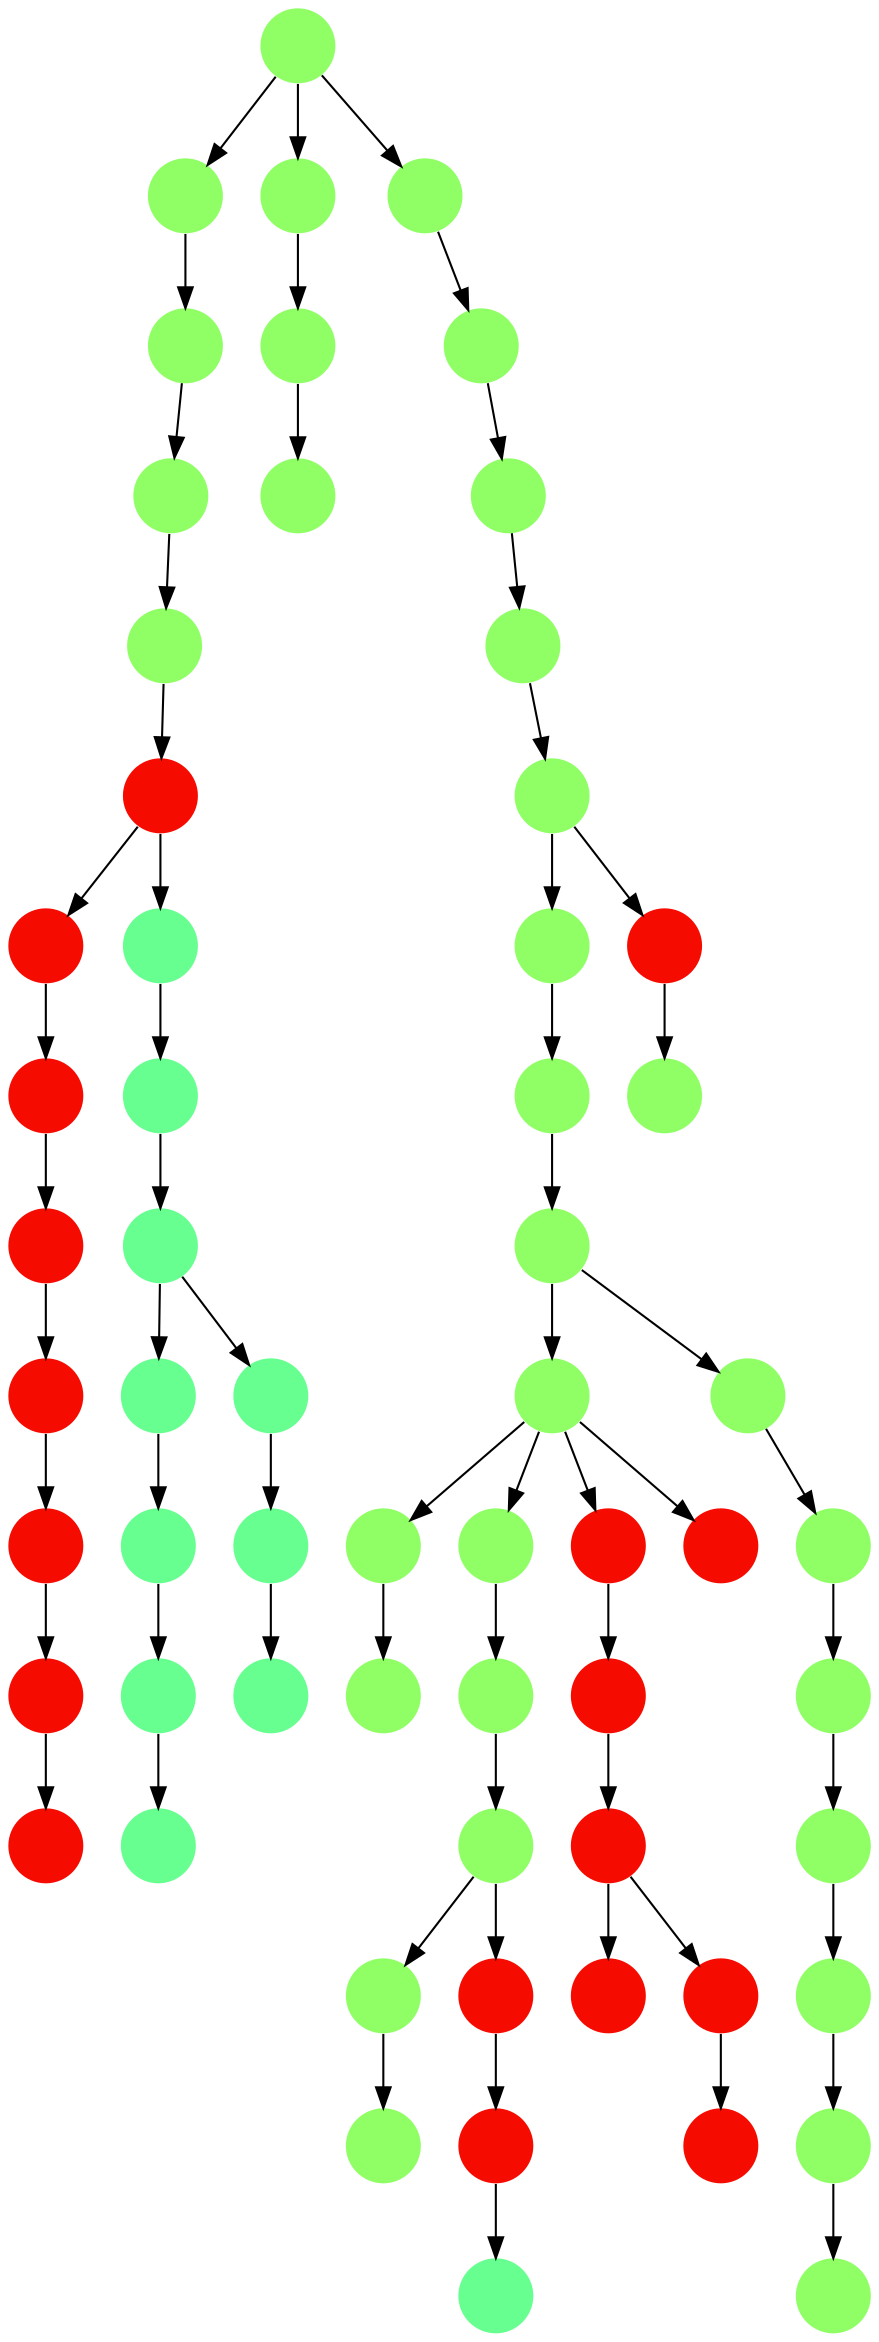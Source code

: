 digraph{
0 [tooltip = "M", penwidth = 0, style = filled, fillcolor = "#90ff66", shape = circle, label = ""]
1 [tooltip = "M", penwidth = 0, style = filled, fillcolor = "#90ff66", shape = circle, label = ""]
2 [tooltip = "M", penwidth = 0, style = filled, fillcolor = "#90ff66", shape = circle, label = ""]
3 [tooltip = "M", penwidth = 0, style = filled, fillcolor = "#90ff66", shape = circle, label = ""]
4 [tooltip = "M", penwidth = 0, style = filled, fillcolor = "#90ff66", shape = circle, label = ""]
5 [tooltip = "M", penwidth = 0, style = filled, fillcolor = "#90ff66", shape = circle, label = ""]
6 [tooltip = "M", penwidth = 0, style = filled, fillcolor = "#90ff66", shape = circle, label = ""]
7 [tooltip = "M", penwidth = 0, style = filled, fillcolor = "#90ff66", shape = circle, label = ""]
8 [tooltip = "M", penwidth = 0, style = filled, fillcolor = "#90ff66", shape = circle, label = ""]
9 [tooltip = "M", penwidth = 0, style = filled, fillcolor = "#90ff66", shape = circle, label = ""]
10 [tooltip = "M", penwidth = 0, style = filled, fillcolor = "#90ff66", shape = circle, label = ""]
11 [tooltip = "M", penwidth = 0, style = filled, fillcolor = "#90ff66", shape = circle, label = ""]
12 [tooltip = "M", penwidth = 0, style = filled, fillcolor = "#90ff66", shape = circle, label = ""]
13 [tooltip = "M", penwidth = 0, style = filled, fillcolor = "#90ff66", shape = circle, label = ""]
14 [tooltip = "M", penwidth = 0, style = filled, fillcolor = "#90ff66", shape = circle, label = ""]
15 [tooltip = "M", penwidth = 0, style = filled, fillcolor = "#90ff66", shape = circle, label = ""]
16 [tooltip = "M", penwidth = 0, style = filled, fillcolor = "#90ff66", shape = circle, label = ""]
17 [tooltip = "M", penwidth = 0, style = filled, fillcolor = "#90ff66", shape = circle, label = ""]
18 [tooltip = "M", penwidth = 0, style = filled, fillcolor = "#90ff66", shape = circle, label = ""]
19 [tooltip = "V", penwidth = 0, style = filled, fillcolor = "#f60b00", shape = circle, label = ""]
20 [tooltip = "V", penwidth = 0, style = filled, fillcolor = "#f60b00", shape = circle, label = ""]
21 [tooltip = "V", penwidth = 0, style = filled, fillcolor = "#f60b00", shape = circle, label = ""]
22 [tooltip = "V", penwidth = 0, style = filled, fillcolor = "#f60b00", shape = circle, label = ""]
23 [tooltip = "V", penwidth = 0, style = filled, fillcolor = "#f60b00", shape = circle, label = ""]
24 [tooltip = "V", penwidth = 0, style = filled, fillcolor = "#f60b00", shape = circle, label = ""]
25 [tooltip = "V", penwidth = 0, style = filled, fillcolor = "#f60b00", shape = circle, label = ""]
26 [tooltip = "V", penwidth = 0, style = filled, fillcolor = "#f60b00", shape = circle, label = ""]
27 [tooltip = "V", penwidth = 0, style = filled, fillcolor = "#f60b00", shape = circle, label = ""]
28 [tooltip = "M", penwidth = 0, style = filled, fillcolor = "#90ff66", shape = circle, label = ""]
29 [tooltip = "M", penwidth = 0, style = filled, fillcolor = "#90ff66", shape = circle, label = ""]
30 [tooltip = "M", penwidth = 0, style = filled, fillcolor = "#90ff66", shape = circle, label = ""]
31 [tooltip = "M", penwidth = 0, style = filled, fillcolor = "#90ff66", shape = circle, label = ""]
32 [tooltip = "M", penwidth = 0, style = filled, fillcolor = "#90ff66", shape = circle, label = ""]
33 [tooltip = "M", penwidth = 0, style = filled, fillcolor = "#90ff66", shape = circle, label = ""]
34 [tooltip = "M", penwidth = 0, style = filled, fillcolor = "#90ff66", shape = circle, label = ""]
35 [tooltip = "V", penwidth = 0, style = filled, fillcolor = "#f60b00", shape = circle, label = ""]
36 [tooltip = "V", penwidth = 0, style = filled, fillcolor = "#f60b00", shape = circle, label = ""]
37 [tooltip = "V", penwidth = 0, style = filled, fillcolor = "#f60b00", shape = circle, label = ""]
38 [tooltip = "V", penwidth = 0, style = filled, fillcolor = "#f60b00", shape = circle, label = ""]
39 [tooltip = "V", penwidth = 0, style = filled, fillcolor = "#f60b00", shape = circle, label = ""]
40 [tooltip = "V", penwidth = 0, style = filled, fillcolor = "#f60b00", shape = circle, label = ""]
41 [tooltip = "M", penwidth = 0, style = filled, fillcolor = "#90ff66", shape = circle, label = ""]
42 [tooltip = "M", penwidth = 0, style = filled, fillcolor = "#90ff66", shape = circle, label = ""]
43 [tooltip = "M", penwidth = 0, style = filled, fillcolor = "#90ff66", shape = circle, label = ""]
44 [tooltip = "M", penwidth = 0, style = filled, fillcolor = "#90ff66", shape = circle, label = ""]
45 [tooltip = "M", penwidth = 0, style = filled, fillcolor = "#90ff66", shape = circle, label = ""]
46 [tooltip = "M", penwidth = 0, style = filled, fillcolor = "#90ff66", shape = circle, label = ""]
47 [tooltip = "V", penwidth = 0, style = filled, fillcolor = "#f60b00", shape = circle, label = ""]
48 [tooltip = "V", penwidth = 0, style = filled, fillcolor = "#f60b00", shape = circle, label = ""]
49 [tooltip = "V", penwidth = 0, style = filled, fillcolor = "#f60b00", shape = circle, label = ""]
50 [tooltip = "L", penwidth = 0, style = filled, fillcolor = "#66ff90", shape = circle, label = ""]
51 [tooltip = "L", penwidth = 0, style = filled, fillcolor = "#66ff90", shape = circle, label = ""]
52 [tooltip = "L", penwidth = 0, style = filled, fillcolor = "#66ff90", shape = circle, label = ""]
53 [tooltip = "L", penwidth = 0, style = filled, fillcolor = "#66ff90", shape = circle, label = ""]
54 [tooltip = "L", penwidth = 0, style = filled, fillcolor = "#66ff90", shape = circle, label = ""]
55 [tooltip = "L", penwidth = 0, style = filled, fillcolor = "#66ff90", shape = circle, label = ""]
56 [tooltip = "L", penwidth = 0, style = filled, fillcolor = "#66ff90", shape = circle, label = ""]
57 [tooltip = "L", penwidth = 0, style = filled, fillcolor = "#66ff90", shape = circle, label = ""]
58 [tooltip = "L", penwidth = 0, style = filled, fillcolor = "#66ff90", shape = circle, label = ""]
59 [tooltip = "L", penwidth = 0, style = filled, fillcolor = "#66ff90", shape = circle, label = ""]
60 [tooltip = "L", penwidth = 0, style = filled, fillcolor = "#66ff90", shape = circle, label = ""]
46 -> 11
14 -> 17
5 -> 31
42 -> 43
20 -> 19
55 -> 54
7 -> 49
41 -> 0
34 -> 42
6 -> 18
7 -> 16
52 -> 57
49 -> 26
22 -> 23
38 -> 37
32 -> 33
17 -> 2
8 -> 45
11 -> 5
27 -> 52
27 -> 25
31 -> 47
47 -> 1
6 -> 3
30 -> 28
18 -> 9
54 -> 60
2 -> 27
28 -> 6
9 -> 7
39 -> 35
43 -> 41
31 -> 29
26 -> 59
12 -> 14
29 -> 30
13 -> 15
15 -> 10
23 -> 20
40 -> 39
28 -> 32
60 -> 58
6 -> 48
37 -> 40
57 -> 55
33 -> 34
55 -> 51
56 -> 50
8 -> 13
8 -> 12
45 -> 46
24 -> 21
25 -> 24
6 -> 38
21 -> 22
16 -> 44
51 -> 53
3 -> 4
53 -> 56
40 -> 36
}